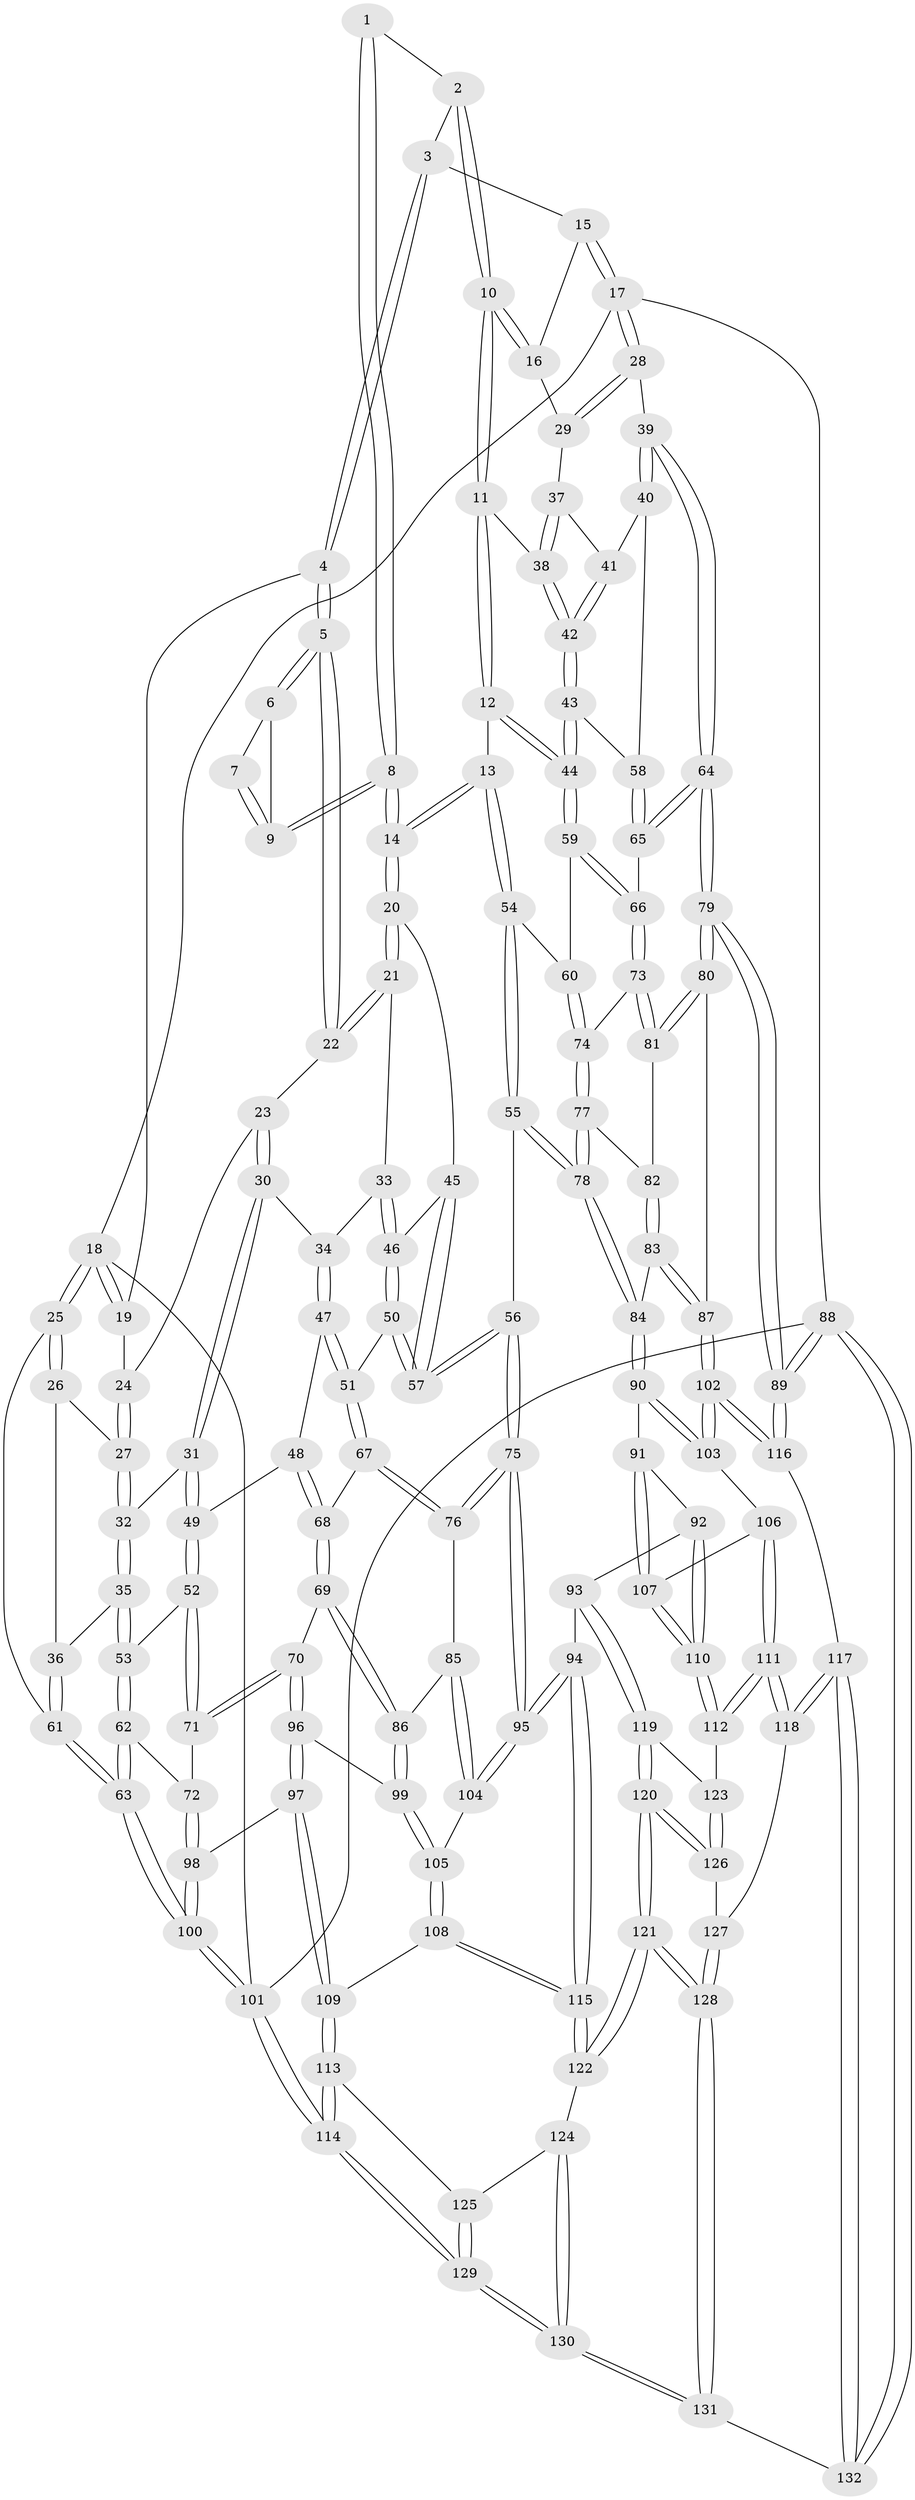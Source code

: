 // Generated by graph-tools (version 1.1) at 2025/00/03/09/25 05:00:56]
// undirected, 132 vertices, 327 edges
graph export_dot {
graph [start="1"]
  node [color=gray90,style=filled];
  1 [pos="+0.6985532932447733+0.05350018019788521"];
  2 [pos="+0.9656418239530785+0"];
  3 [pos="+0.9926593097228664+0"];
  4 [pos="+0.3600949555074041+0"];
  5 [pos="+0.3754053271483754+0"];
  6 [pos="+0.48069155392398766+0"];
  7 [pos="+0.6601565786218638+0.04608978342994249"];
  8 [pos="+0.6590016899562131+0.24527164449437128"];
  9 [pos="+0.5797589620728736+0.09920105730171976"];
  10 [pos="+0.8132090512867111+0.1872085136372449"];
  11 [pos="+0.8100067999917824+0.19156190280875082"];
  12 [pos="+0.7303682851756921+0.24220348671557607"];
  13 [pos="+0.6616864103025158+0.24958870382864906"];
  14 [pos="+0.659394189059083+0.24778451544730548"];
  15 [pos="+1+0"];
  16 [pos="+0.9566362639033019+0.1871147829790086"];
  17 [pos="+1+0"];
  18 [pos="+0+0"];
  19 [pos="+0.35603577620242866+0"];
  20 [pos="+0.5228270144329598+0.25110626279603454"];
  21 [pos="+0.4574857536893569+0.21447467289556443"];
  22 [pos="+0.388842881180138+0.04306939317395472"];
  23 [pos="+0.2947702398488525+0.1960920688773458"];
  24 [pos="+0.16525970220851766+0.10237531631164132"];
  25 [pos="+0+0.03684232022770941"];
  26 [pos="+0.09508952877699581+0.14254581871383779"];
  27 [pos="+0.12549968751494775+0.14399309603795377"];
  28 [pos="+1+0.2545547753114904"];
  29 [pos="+0.9806766108748346+0.21901232005566265"];
  30 [pos="+0.2849791220526685+0.2458384954696974"];
  31 [pos="+0.23800386858169895+0.2702214608768283"];
  32 [pos="+0.14524139503155006+0.19024479332674057"];
  33 [pos="+0.3715573024367831+0.269523845751642"];
  34 [pos="+0.36700075200850324+0.2716704845327619"];
  35 [pos="+0.08440928747279444+0.3348084657054014"];
  36 [pos="+0.0193870365662454+0.3344101812970145"];
  37 [pos="+0.964273405060042+0.23768298696219556"];
  38 [pos="+0.9115234406024663+0.26656586230756585"];
  39 [pos="+1+0.2938770857565281"];
  40 [pos="+1+0.32168390832553895"];
  41 [pos="+0.9710717939200342+0.29069032894449803"];
  42 [pos="+0.9130453063961995+0.32944409957483967"];
  43 [pos="+0.906560786675613+0.3585576360840455"];
  44 [pos="+0.8642651484034377+0.37155862477834634"];
  45 [pos="+0.5115805702783732+0.27460219174451794"];
  46 [pos="+0.4528802670919806+0.3685691406699245"];
  47 [pos="+0.36036372758378166+0.32802675765691214"];
  48 [pos="+0.2273860657826943+0.3840772512547385"];
  49 [pos="+0.21711728094805546+0.3797769200693612"];
  50 [pos="+0.4281835634331096+0.4264888336709506"];
  51 [pos="+0.4139723273355534+0.4289526627913741"];
  52 [pos="+0.1935311360460713+0.39011567157826027"];
  53 [pos="+0.1552885929998262+0.37889986819423443"];
  54 [pos="+0.6553990076547619+0.40704959979738176"];
  55 [pos="+0.6294863908313941+0.4692663140765077"];
  56 [pos="+0.5658942931815041+0.49348454878436016"];
  57 [pos="+0.5341128221798628+0.4747210854606092"];
  58 [pos="+0.922877516230918+0.36524377749296405"];
  59 [pos="+0.8441667359082579+0.41929427642697126"];
  60 [pos="+0.8307686897931397+0.4326202001761883"];
  61 [pos="+0+0.3764244704696264"];
  62 [pos="+0+0.5091517492202203"];
  63 [pos="+0+0.5172017989057401"];
  64 [pos="+1+0.46719119320030517"];
  65 [pos="+0.9980816426197465+0.4520979818277002"];
  66 [pos="+0.9418830369506536+0.49272272487486307"];
  67 [pos="+0.349809411723399+0.4737190478642971"];
  68 [pos="+0.33610732923211306+0.4676756090484871"];
  69 [pos="+0.18829458141423225+0.5449298393603087"];
  70 [pos="+0.1572599700840257+0.5312465446060798"];
  71 [pos="+0.1555821335070843+0.5297205248903941"];
  72 [pos="+0.14018080241712513+0.5319109631811845"];
  73 [pos="+0.9388747273262174+0.4989649071670749"];
  74 [pos="+0.8229198506104668+0.4898049862133775"];
  75 [pos="+0.48908388596470875+0.6620588382004183"];
  76 [pos="+0.35041690716109825+0.4867038503116819"];
  77 [pos="+0.8192712124285849+0.5010079299187622"];
  78 [pos="+0.7062210021396081+0.5487503846212838"];
  79 [pos="+1+0.7232621478611866"];
  80 [pos="+0.9333728648250352+0.6735051196861517"];
  81 [pos="+0.9316039057189295+0.5257040091112797"];
  82 [pos="+0.8295116191820007+0.5145126799886239"];
  83 [pos="+0.8572955499831628+0.5888457408476345"];
  84 [pos="+0.7071121108168746+0.5523552153777606"];
  85 [pos="+0.2994879391393836+0.5876878747115553"];
  86 [pos="+0.2519087463406893+0.6024067603833642"];
  87 [pos="+0.919237829699976+0.6766477667027675"];
  88 [pos="+1+1"];
  89 [pos="+1+1"];
  90 [pos="+0.7087648283911012+0.5696725523818694"];
  91 [pos="+0.6630631100733715+0.6744870961195485"];
  92 [pos="+0.6359015249345529+0.6901374010112942"];
  93 [pos="+0.5113817138333694+0.6984485318685969"];
  94 [pos="+0.4881755549370615+0.6822427953233778"];
  95 [pos="+0.48756290581180595+0.6802752236258535"];
  96 [pos="+0.1529867447158859+0.668269571042588"];
  97 [pos="+0.06767021179877614+0.7033181270781077"];
  98 [pos="+0.05569703308789026+0.6991963263809622"];
  99 [pos="+0.22899758156180128+0.679127485803564"];
  100 [pos="+0+0.6756916793528207"];
  101 [pos="+0+1"];
  102 [pos="+0.8703252581662441+0.7064830049020093"];
  103 [pos="+0.8610219227959222+0.704673806088259"];
  104 [pos="+0.35695859332253277+0.6430300025871003"];
  105 [pos="+0.2540129185305002+0.7260774712431147"];
  106 [pos="+0.777904686636996+0.718268840235668"];
  107 [pos="+0.7594085415941249+0.717321924804072"];
  108 [pos="+0.25571397265728796+0.7365311900954445"];
  109 [pos="+0.1379638417348363+0.795639742293923"];
  110 [pos="+0.6840722791434043+0.7923952764319313"];
  111 [pos="+0.7247246848343946+0.8284574430864846"];
  112 [pos="+0.6840665221391274+0.7938776642745117"];
  113 [pos="+0.13399835866746207+0.8763985903122549"];
  114 [pos="+0+1"];
  115 [pos="+0.33918719004143777+0.8220533949963028"];
  116 [pos="+0.8398541028677226+0.8653645441101806"];
  117 [pos="+0.7850103745572864+0.9035027221252562"];
  118 [pos="+0.7660005355726851+0.8911031335145132"];
  119 [pos="+0.5351649758363946+0.7653462069847561"];
  120 [pos="+0.5039878352217153+0.9749612927160006"];
  121 [pos="+0.49715191110970086+0.9953728703861598"];
  122 [pos="+0.3361883946826598+0.8571567350548236"];
  123 [pos="+0.6263001677007404+0.8251618374200786"];
  124 [pos="+0.32410476741324146+0.8655217315185221"];
  125 [pos="+0.28640848631663385+0.8751575668211438"];
  126 [pos="+0.6276312985664442+0.8423790788410542"];
  127 [pos="+0.662363024411563+0.8866443638385405"];
  128 [pos="+0.5197206026946012+1"];
  129 [pos="+0+1"];
  130 [pos="+0.19212377889828627+1"];
  131 [pos="+0.5412908081938923+1"];
  132 [pos="+0.7274886260416333+1"];
  1 -- 2;
  1 -- 8;
  1 -- 8;
  2 -- 3;
  2 -- 10;
  2 -- 10;
  3 -- 4;
  3 -- 4;
  3 -- 15;
  4 -- 5;
  4 -- 5;
  4 -- 19;
  5 -- 6;
  5 -- 6;
  5 -- 22;
  5 -- 22;
  6 -- 7;
  6 -- 9;
  7 -- 9;
  7 -- 9;
  8 -- 9;
  8 -- 9;
  8 -- 14;
  8 -- 14;
  10 -- 11;
  10 -- 11;
  10 -- 16;
  10 -- 16;
  11 -- 12;
  11 -- 12;
  11 -- 38;
  12 -- 13;
  12 -- 44;
  12 -- 44;
  13 -- 14;
  13 -- 14;
  13 -- 54;
  13 -- 54;
  14 -- 20;
  14 -- 20;
  15 -- 16;
  15 -- 17;
  15 -- 17;
  16 -- 29;
  17 -- 18;
  17 -- 28;
  17 -- 28;
  17 -- 88;
  18 -- 19;
  18 -- 19;
  18 -- 25;
  18 -- 25;
  18 -- 101;
  19 -- 24;
  20 -- 21;
  20 -- 21;
  20 -- 45;
  21 -- 22;
  21 -- 22;
  21 -- 33;
  22 -- 23;
  23 -- 24;
  23 -- 30;
  23 -- 30;
  24 -- 27;
  24 -- 27;
  25 -- 26;
  25 -- 26;
  25 -- 61;
  26 -- 27;
  26 -- 36;
  27 -- 32;
  27 -- 32;
  28 -- 29;
  28 -- 29;
  28 -- 39;
  29 -- 37;
  30 -- 31;
  30 -- 31;
  30 -- 34;
  31 -- 32;
  31 -- 49;
  31 -- 49;
  32 -- 35;
  32 -- 35;
  33 -- 34;
  33 -- 46;
  33 -- 46;
  34 -- 47;
  34 -- 47;
  35 -- 36;
  35 -- 53;
  35 -- 53;
  36 -- 61;
  36 -- 61;
  37 -- 38;
  37 -- 38;
  37 -- 41;
  38 -- 42;
  38 -- 42;
  39 -- 40;
  39 -- 40;
  39 -- 64;
  39 -- 64;
  40 -- 41;
  40 -- 58;
  41 -- 42;
  41 -- 42;
  42 -- 43;
  42 -- 43;
  43 -- 44;
  43 -- 44;
  43 -- 58;
  44 -- 59;
  44 -- 59;
  45 -- 46;
  45 -- 57;
  45 -- 57;
  46 -- 50;
  46 -- 50;
  47 -- 48;
  47 -- 51;
  47 -- 51;
  48 -- 49;
  48 -- 68;
  48 -- 68;
  49 -- 52;
  49 -- 52;
  50 -- 51;
  50 -- 57;
  50 -- 57;
  51 -- 67;
  51 -- 67;
  52 -- 53;
  52 -- 71;
  52 -- 71;
  53 -- 62;
  53 -- 62;
  54 -- 55;
  54 -- 55;
  54 -- 60;
  55 -- 56;
  55 -- 78;
  55 -- 78;
  56 -- 57;
  56 -- 57;
  56 -- 75;
  56 -- 75;
  58 -- 65;
  58 -- 65;
  59 -- 60;
  59 -- 66;
  59 -- 66;
  60 -- 74;
  60 -- 74;
  61 -- 63;
  61 -- 63;
  62 -- 63;
  62 -- 63;
  62 -- 72;
  63 -- 100;
  63 -- 100;
  64 -- 65;
  64 -- 65;
  64 -- 79;
  64 -- 79;
  65 -- 66;
  66 -- 73;
  66 -- 73;
  67 -- 68;
  67 -- 76;
  67 -- 76;
  68 -- 69;
  68 -- 69;
  69 -- 70;
  69 -- 86;
  69 -- 86;
  70 -- 71;
  70 -- 71;
  70 -- 96;
  70 -- 96;
  71 -- 72;
  72 -- 98;
  72 -- 98;
  73 -- 74;
  73 -- 81;
  73 -- 81;
  74 -- 77;
  74 -- 77;
  75 -- 76;
  75 -- 76;
  75 -- 95;
  75 -- 95;
  76 -- 85;
  77 -- 78;
  77 -- 78;
  77 -- 82;
  78 -- 84;
  78 -- 84;
  79 -- 80;
  79 -- 80;
  79 -- 89;
  79 -- 89;
  80 -- 81;
  80 -- 81;
  80 -- 87;
  81 -- 82;
  82 -- 83;
  82 -- 83;
  83 -- 84;
  83 -- 87;
  83 -- 87;
  84 -- 90;
  84 -- 90;
  85 -- 86;
  85 -- 104;
  85 -- 104;
  86 -- 99;
  86 -- 99;
  87 -- 102;
  87 -- 102;
  88 -- 89;
  88 -- 89;
  88 -- 132;
  88 -- 132;
  88 -- 101;
  89 -- 116;
  89 -- 116;
  90 -- 91;
  90 -- 103;
  90 -- 103;
  91 -- 92;
  91 -- 107;
  91 -- 107;
  92 -- 93;
  92 -- 110;
  92 -- 110;
  93 -- 94;
  93 -- 119;
  93 -- 119;
  94 -- 95;
  94 -- 95;
  94 -- 115;
  94 -- 115;
  95 -- 104;
  95 -- 104;
  96 -- 97;
  96 -- 97;
  96 -- 99;
  97 -- 98;
  97 -- 109;
  97 -- 109;
  98 -- 100;
  98 -- 100;
  99 -- 105;
  99 -- 105;
  100 -- 101;
  100 -- 101;
  101 -- 114;
  101 -- 114;
  102 -- 103;
  102 -- 103;
  102 -- 116;
  102 -- 116;
  103 -- 106;
  104 -- 105;
  105 -- 108;
  105 -- 108;
  106 -- 107;
  106 -- 111;
  106 -- 111;
  107 -- 110;
  107 -- 110;
  108 -- 109;
  108 -- 115;
  108 -- 115;
  109 -- 113;
  109 -- 113;
  110 -- 112;
  110 -- 112;
  111 -- 112;
  111 -- 112;
  111 -- 118;
  111 -- 118;
  112 -- 123;
  113 -- 114;
  113 -- 114;
  113 -- 125;
  114 -- 129;
  114 -- 129;
  115 -- 122;
  115 -- 122;
  116 -- 117;
  117 -- 118;
  117 -- 118;
  117 -- 132;
  117 -- 132;
  118 -- 127;
  119 -- 120;
  119 -- 120;
  119 -- 123;
  120 -- 121;
  120 -- 121;
  120 -- 126;
  120 -- 126;
  121 -- 122;
  121 -- 122;
  121 -- 128;
  121 -- 128;
  122 -- 124;
  123 -- 126;
  123 -- 126;
  124 -- 125;
  124 -- 130;
  124 -- 130;
  125 -- 129;
  125 -- 129;
  126 -- 127;
  127 -- 128;
  127 -- 128;
  128 -- 131;
  128 -- 131;
  129 -- 130;
  129 -- 130;
  130 -- 131;
  130 -- 131;
  131 -- 132;
}
